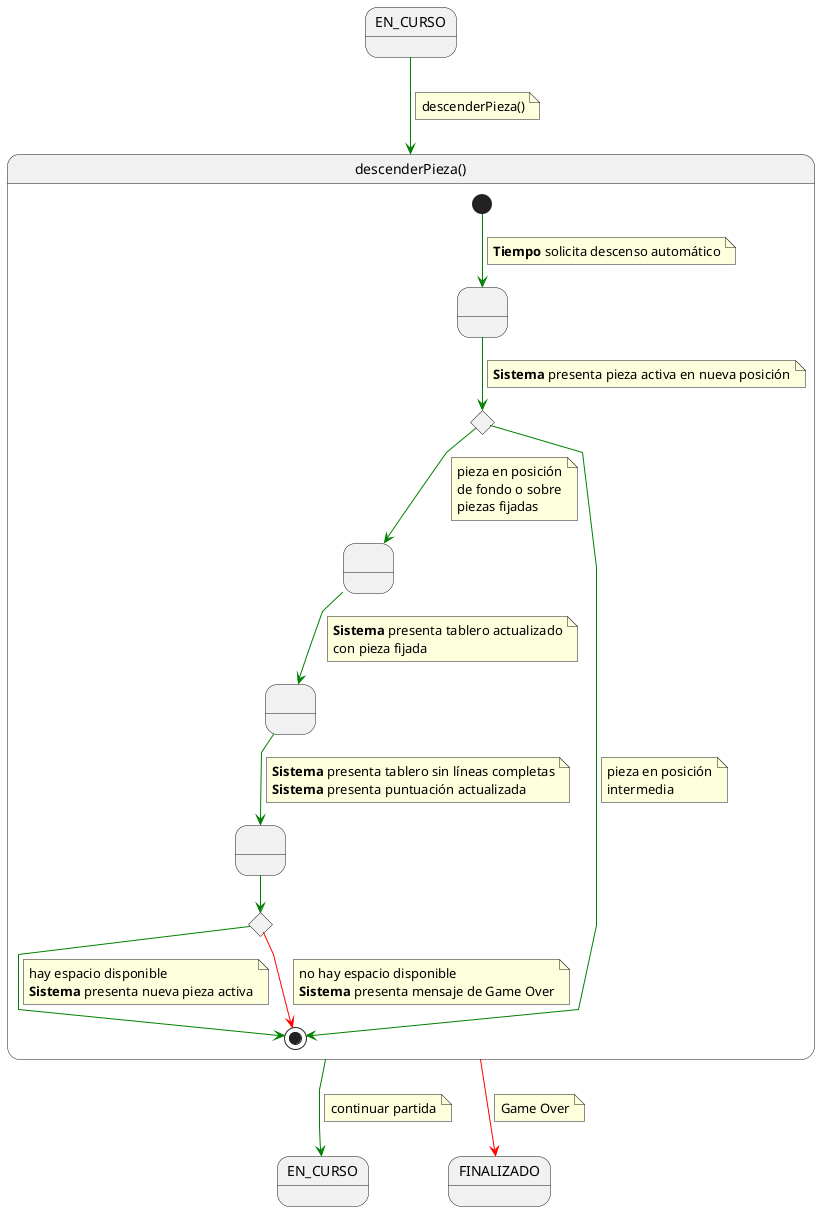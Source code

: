 @startuml descenderPieza

skinparam linetype polyline

EN_CURSO -[#green]-> descenderPieza
note on link
descenderPieza()
end note

state descenderPieza as "descenderPieza()" {

    state " " as DescendiendoPieza
    state " " as FijandoPieza
    state " " as EliminandoLineas
    state " " as GenerandoNuevaPieza
    state c1 <<choice>>
    state c2 <<choice>>

    [*] -[#green]-> DescendiendoPieza
    note on link
    <b>Tiempo</b> solicita descenso automático
    end note

    DescendiendoPieza -[#green]-> c1
    note on link
    <b>Sistema</b> presenta pieza activa en nueva posición
    end note

    c1 -[#green]-> FijandoPieza
    note on link
    pieza en posición
    de fondo o sobre
    piezas fijadas
    end note

    c1 -[#green]-> [*]
    note on link
    pieza en posición
    intermedia
    end note

    FijandoPieza -[#green]-> EliminandoLineas
    note on link
    <b>Sistema</b> presenta tablero actualizado
    con pieza fijada
    end note

    EliminandoLineas -[#green]-> GenerandoNuevaPieza
    note on link
    <b>Sistema</b> presenta tablero sin líneas completas
    <b>Sistema</b> presenta puntuación actualizada
    end note

    GenerandoNuevaPieza -[#green]-> c2

    c2 -[#green]-> [*]
    note on link
    hay espacio disponible
    <b>Sistema</b> presenta nueva pieza activa
    end note

    c2 -[#red]-> [*]
    note on link
    no hay espacio disponible
    <b>Sistema</b> presenta mensaje de Game Over
    end note
}

state EN_CURSO_2 as "EN_CURSO"

descenderPieza -[#green]-> EN_CURSO_2
note on link
continuar partida
end note

descenderPieza -[#red]-> FINALIZADO
note on link
Game Over
end note

@enduml
